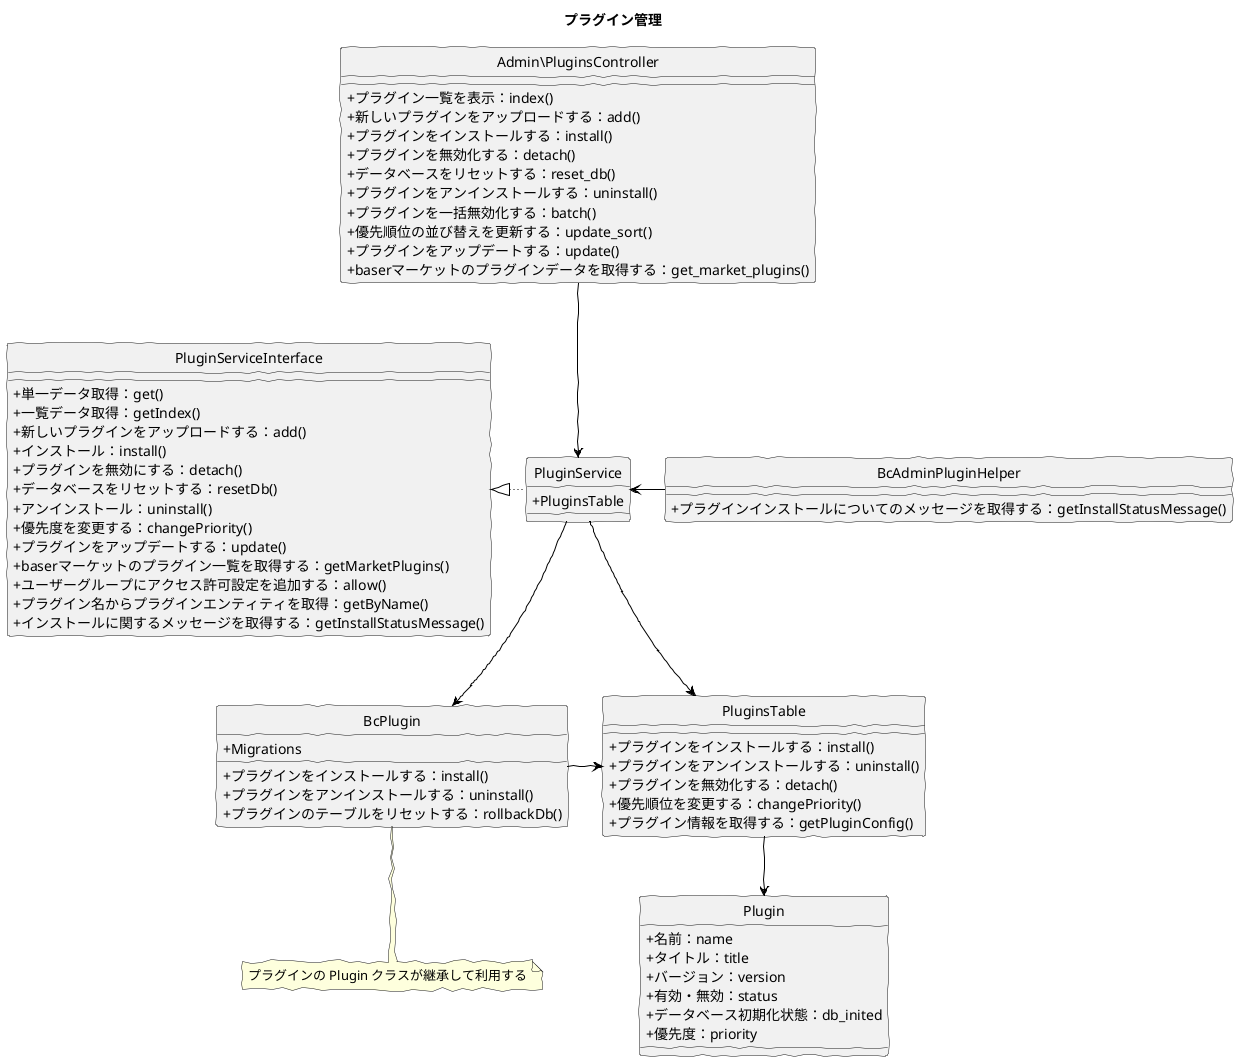 @startuml
skinparam handwritten true
skinparam backgroundColor white
hide circle
skinparam classAttributeIconSize 0

title プラグイン管理

class Admin\PluginsController {
  + プラグイン一覧を表示：index()
  + 新しいプラグインをアップロードする：add()
  + プラグインをインストールする：install()
  + プラグインを無効化する：detach()
  + データベースをリセットする：reset_db()
  + プラグインをアンインストールする：uninstall()
  + プラグインを一括無効化する：batch()
  + 優先順位の並び替えを更新する：update_sort()
  + プラグインをアップデートする：update()
  + baserマーケットのプラグインデータを取得する：get_market_plugins()
}

class BcAdminPluginHelper {
  + プラグインインストールについてのメッセージを取得する：getInstallStatusMessage()
}

class PluginService {
  + PluginsTable
}

class PluginServiceInterface {
  + 単一データ取得：get()
  + 一覧データ取得：getIndex()
	+ 新しいプラグインをアップロードする：add()
  + インストール：install()
	+ プラグインを無効にする：detach()
	+ データベースをリセットする：resetDb()
  + アンインストール：uninstall()
  + 優先度を変更する：changePriority()
  + プラグインをアップデートする：update()
  + baserマーケットのプラグイン一覧を取得する：getMarketPlugins()
	+ ユーザーグループにアクセス許可設定を追加する：allow()
	+ プラグイン名からプラグインエンティティを取得：getByName()
	+ インストールに関するメッセージを取得する：getInstallStatusMessage()
}

class BcPlugin {
	+ Migrations
	+ プラグインをインストールする：install()
	+ プラグインをアンインストールする：uninstall()
	+ プラグインのテーブルをリセットする：rollbackDb()
}
note bottom of (BcPlugin)
プラグインの Plugin クラスが継承して利用する
endnote

class PluginsTable {
  + プラグインをインストールする：install()
  + プラグインをアンインストールする：uninstall()
  + プラグインを無効化する：detach()
  + 優先順位を変更する：changePriority()
  + プラグイン情報を取得する：getPluginConfig()
}

class Plugin {
	+ 名前：name
	+ タイトル：title
	+ バージョン：version
	+ 有効・無効：status
	+ データベース初期化状態：db_inited
	+ 優先度：priority
}

Admin\PluginsController -down[#Black]-> PluginService
BcAdminPluginHelper -left[#Black]-> PluginService
PluginService -down[#Black]-> PluginsTable
PluginService -down[#Black]-> BcPlugin
BcPlugin -right[#Black]-> PluginsTable
PluginService -left[dotted,#Black]-|> PluginServiceInterface
PluginsTable -down[#Black]-> Plugin

@enduml
